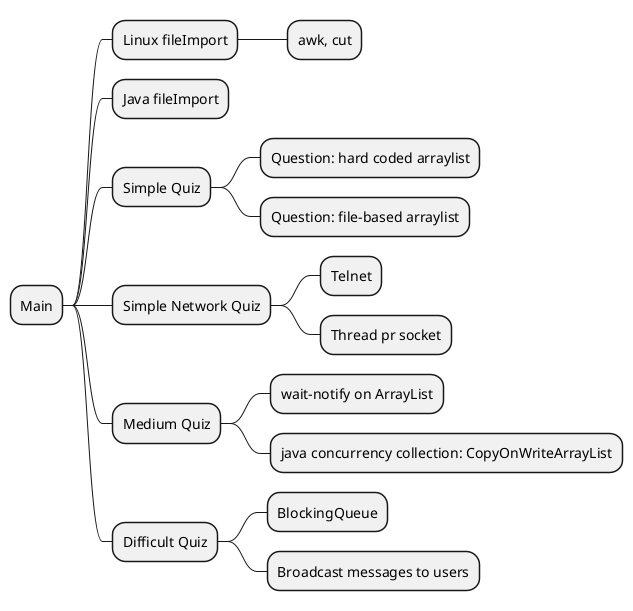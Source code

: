 @startmindmap
* Main
** Linux fileImport
*** awk, cut
** Java fileImport
** Simple Quiz
*** Question: hard coded arraylist
*** Question: file-based arraylist
** Simple Network Quiz
*** Telnet
*** Thread pr socket
** Medium Quiz
*** wait-notify on ArrayList
*** java concurrency collection: CopyOnWriteArrayList
** Difficult Quiz
*** BlockingQueue
*** Broadcast messages to users
@endmindmap